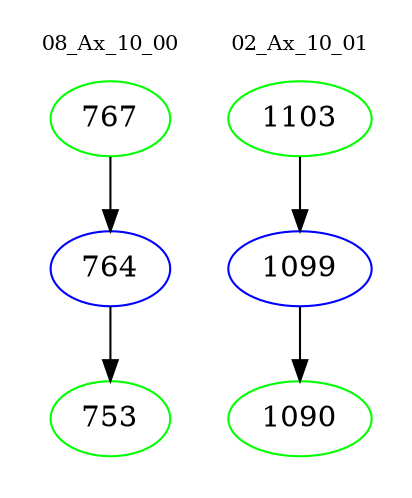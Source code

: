 digraph{
subgraph cluster_0 {
color = white
label = "08_Ax_10_00";
fontsize=10;
T0_767 [label="767", color="green"]
T0_767 -> T0_764 [color="black"]
T0_764 [label="764", color="blue"]
T0_764 -> T0_753 [color="black"]
T0_753 [label="753", color="green"]
}
subgraph cluster_1 {
color = white
label = "02_Ax_10_01";
fontsize=10;
T1_1103 [label="1103", color="green"]
T1_1103 -> T1_1099 [color="black"]
T1_1099 [label="1099", color="blue"]
T1_1099 -> T1_1090 [color="black"]
T1_1090 [label="1090", color="green"]
}
}
